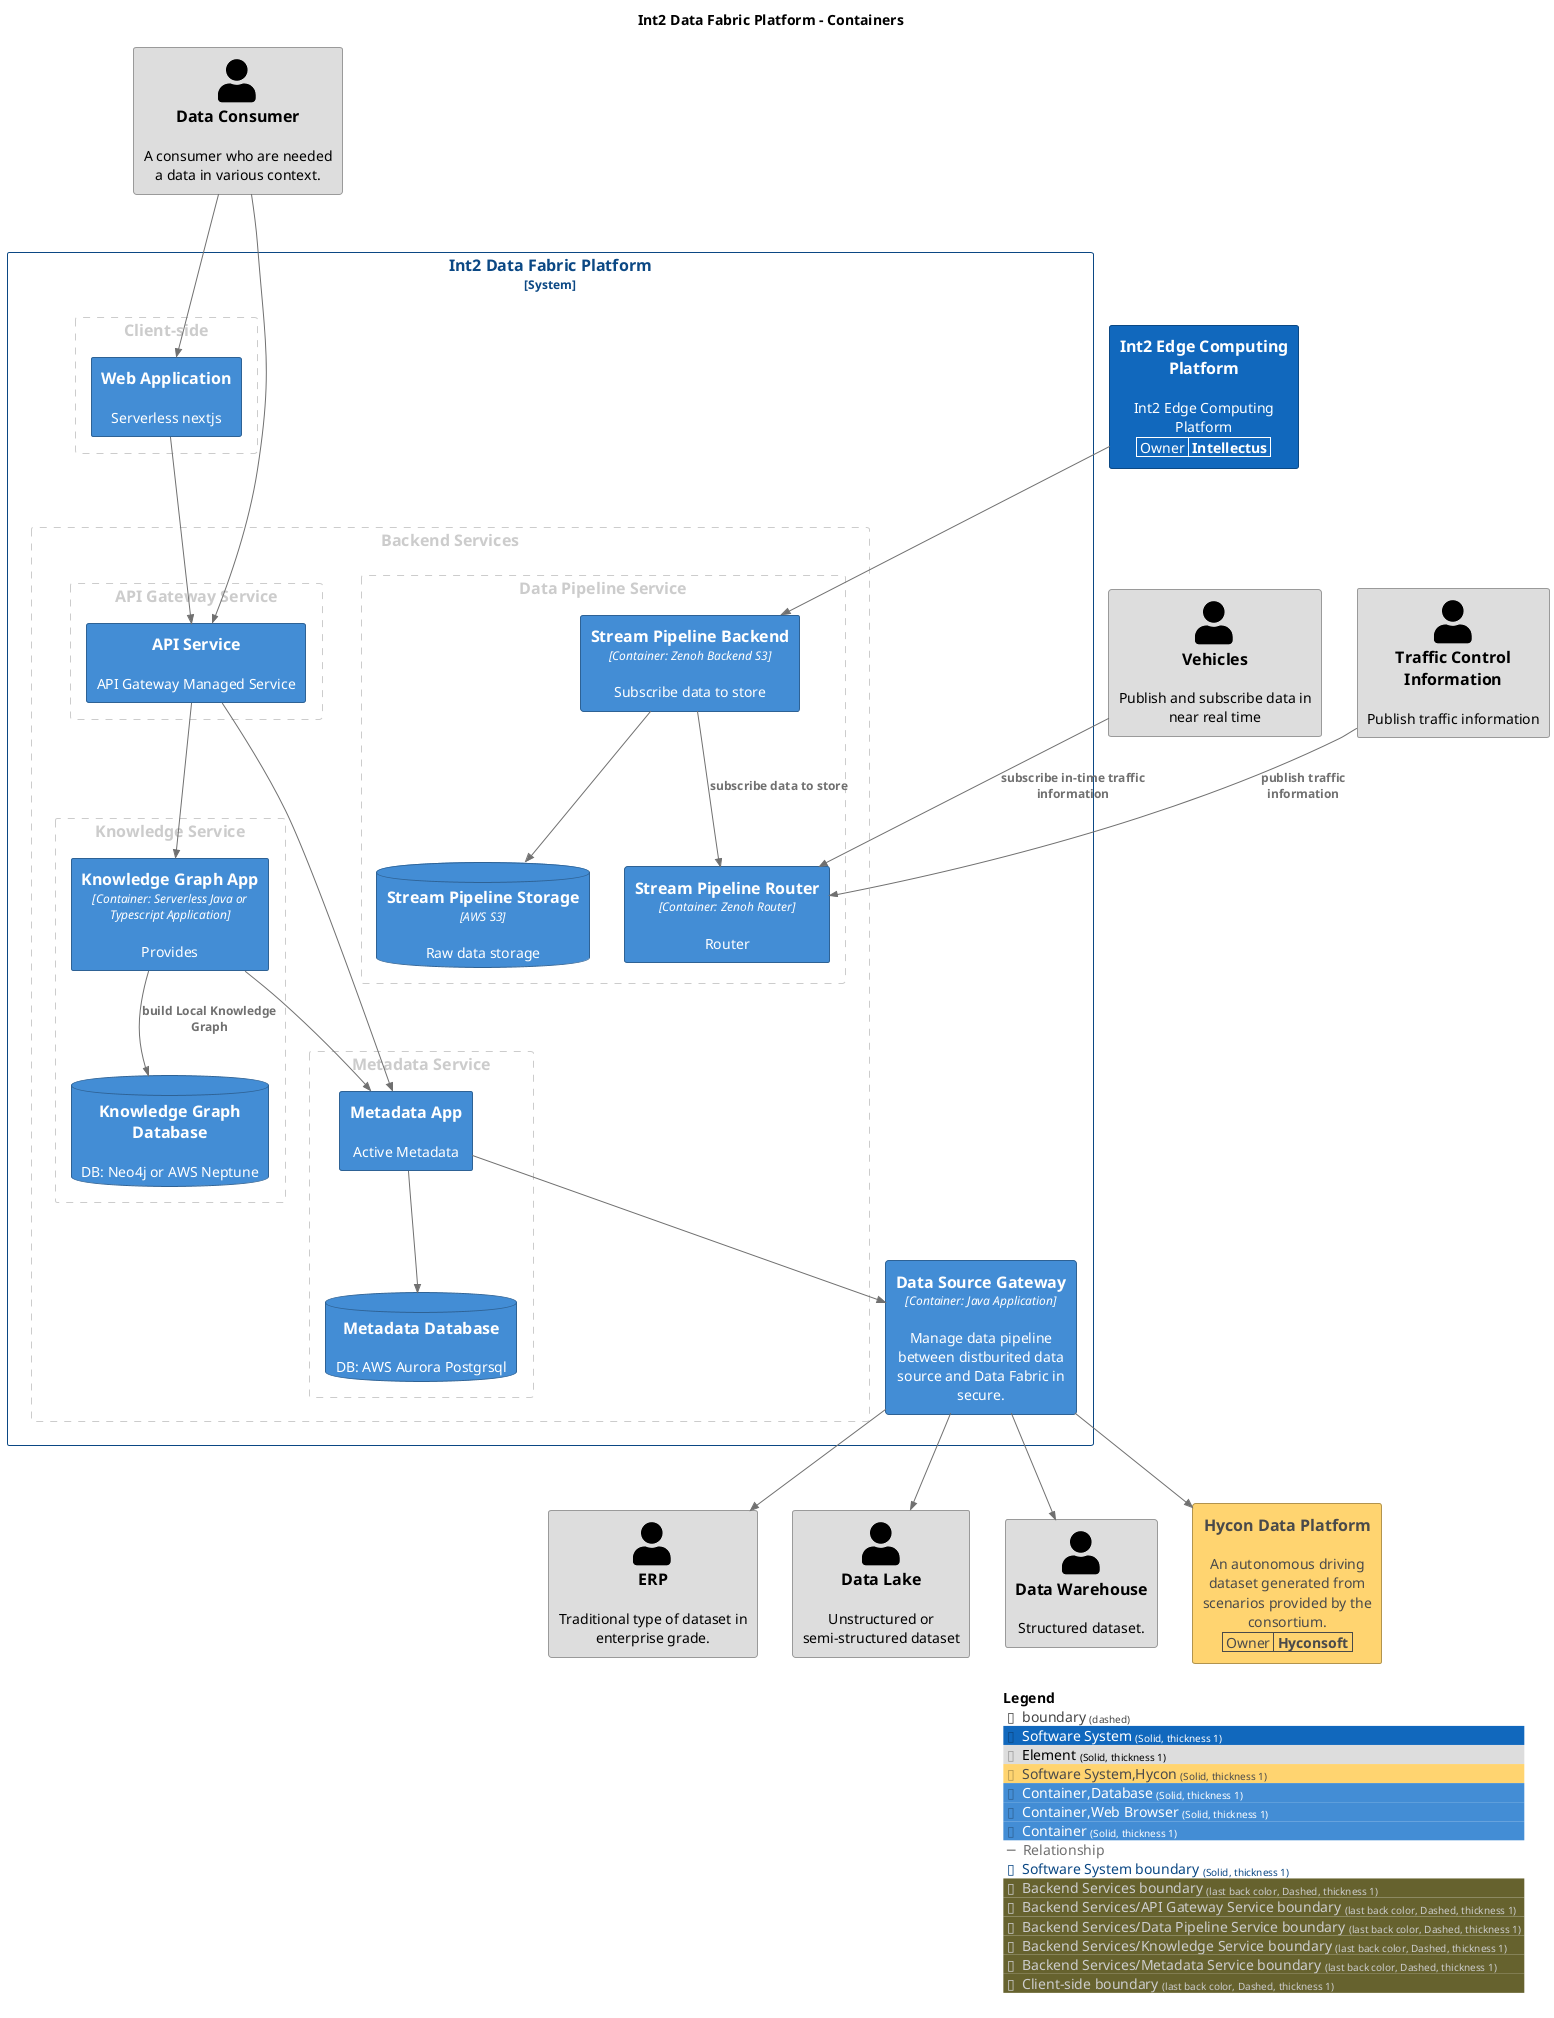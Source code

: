 @startuml
set separator none
title Int2 Data Fabric Platform - Containers

top to bottom direction

!include <C4/C4>
!include <C4/C4_Context>
!include <C4/C4_Container>

AddElementTag("Software System", $bgColor="#1168bd", $borderColor="#0b4884", $fontColor="#ffffff", $sprite="", $shadowing="", $borderStyle="Solid", $borderThickness="1")
AddElementTag("Element", $bgColor="#dddddd", $borderColor="#9a9a9a", $fontColor="#000000", $sprite="", $shadowing="", $borderStyle="Solid", $borderThickness="1")
AddElementTag("Software System,Hycon", $bgColor="#ffd470", $borderColor="#b2944e", $fontColor="#4a4a4a", $sprite="", $shadowing="", $borderStyle="Solid", $borderThickness="1")
AddElementTag("Container,Database", $bgColor="#438dd5", $borderColor="#2e6295", $fontColor="#ffffff", $sprite="", $shadowing="", $borderStyle="Solid", $borderThickness="1")
AddElementTag("Container,Web Browser", $bgColor="#438dd5", $borderColor="#2e6295", $fontColor="#ffffff", $sprite="", $shadowing="", $borderStyle="Solid", $borderThickness="1")
AddElementTag("Container", $bgColor="#438dd5", $borderColor="#2e6295", $fontColor="#ffffff", $sprite="", $shadowing="", $borderStyle="Solid", $borderThickness="1")

AddRelTag("Relationship", $textColor="#707070", $lineColor="#707070", $lineStyle = "")

AddBoundaryTag("Software System", $bgColor="#ffffff", $borderColor="#0b4884", $fontColor="#0b4884", $shadowing="", $borderStyle="Solid", $borderThickness="1")

Person(DataConsumer, "Data Consumer", $descr="A consumer who are needed a data in various context.", $tags="Element", $link="")
Person(ERP, "ERP", $descr="Traditional type of dataset in enterprise grade.", $tags="Element", $link="")
Person(DataLake, "Data Lake", $descr="Unstructured or semi-structured dataset", $tags="Element", $link="")
Person(DataWarehouse, "Data Warehouse", $descr="Structured dataset.", $tags="Element", $link="")
Person(Vehicles, "Vehicles", $descr="Publish and subscribe data in near real time", $tags="Element", $link="")
Person(TrafficControlInformation, "Traffic Control Information", $descr="Publish traffic information", $tags="Element", $link="")
WithoutPropertyHeader()
AddProperty("Owner","Hyconsoft")
System(HyconDataPlatform, "Hycon Data Platform", $descr="An autonomous driving dataset generated from scenarios provided by the consortium.", $tags="Software System,Hycon", $link="")
WithoutPropertyHeader()
AddProperty("Owner","Intellectus")
System(Int2EdgeComputingPlatform, "Int2 Edge Computing Platform", $descr="Int2 Edge Computing Platform", $tags="Software System", $link="")

System_Boundary("Int2DataFabricPlatform_boundary", "Int2 Data Fabric Platform", $tags="Software System") {
  AddBoundaryTag("Backend Services", $borderColor="#cccccc", $fontColor="#cccccc", $borderStyle="Dashed", $borderThickness="1")
  Boundary(group_1, "Backend Services", $tags="Backend Services") {
      AddBoundaryTag("Backend Services/API Gateway Service", $borderColor="#cccccc", $fontColor="#cccccc", $borderStyle="Dashed", $borderThickness="1")
      Boundary(group_2, "API Gateway Service", $tags="Backend Services/API Gateway Service") {
        Container(Int2DataFabricPlatform.APIService, "API Service", $techn="", $descr="API Gateway Managed Service", $tags="Container", $link="")
      }

      AddBoundaryTag("Backend Services/Data Pipeline Service", $borderColor="#cccccc", $fontColor="#cccccc", $borderStyle="Dashed", $borderThickness="1")
      Boundary(group_3, "Data Pipeline Service", $tags="Backend Services/Data Pipeline Service") {
        Container(Int2DataFabricPlatform.StreamPipelineBackend, "Stream Pipeline Backend", $techn="Container: Zenoh Backend S3", $descr="Subscribe data to store", $tags="Container", $link="")
        Container(Int2DataFabricPlatform.StreamPipelineRouter, "Stream Pipeline Router", $techn="Container: Zenoh Router", $descr="Router", $tags="Container", $link="")
        ContainerDb(Int2DataFabricPlatform.StreamPipelineStorage, "Stream Pipeline Storage", $techn="AWS S3", $descr="Raw data storage", $tags="Container,Database", $link="")
      }

      AddBoundaryTag("Backend Services/Knowledge Service", $borderColor="#cccccc", $fontColor="#cccccc", $borderStyle="Dashed", $borderThickness="1")
      Boundary(group_4, "Knowledge Service", $tags="Backend Services/Knowledge Service") {
        Container(Int2DataFabricPlatform.KnowledgeGraphApp, "Knowledge Graph App", $techn="Container: Serverless Java or Typescript Application", $descr="Provides", $tags="Container", $link="")
        ContainerDb(Int2DataFabricPlatform.KnowledgeGraphDatabase, "Knowledge Graph Database", $techn="", $descr="DB: Neo4j or AWS Neptune", $tags="Container,Database", $link="")
      }

      AddBoundaryTag("Backend Services/Metadata Service", $borderColor="#cccccc", $fontColor="#cccccc", $borderStyle="Dashed", $borderThickness="1")
      Boundary(group_5, "Metadata Service", $tags="Backend Services/Metadata Service") {
        Container(Int2DataFabricPlatform.MetadataApp, "Metadata App", $techn="", $descr="Active Metadata", $tags="Container", $link="")
        ContainerDb(Int2DataFabricPlatform.MetadataDatabase, "Metadata Database", $techn="", $descr="DB: AWS Aurora Postgrsql", $tags="Container,Database", $link="")
      }

  }

  AddBoundaryTag("Client-side", $borderColor="#cccccc", $fontColor="#cccccc", $borderStyle="Dashed", $borderThickness="1")
  Boundary(group_6, "Client-side", $tags="Client-side") {
    Container(Int2DataFabricPlatform.WebApplication, "Web Application", $techn="", $descr="Serverless nextjs", $tags="Container,Web Browser", $link="")
  }

  Container(Int2DataFabricPlatform.DataSourceGateway, "Data Source Gateway", $techn="Container: Java Application", $descr="Manage data pipeline between distburited data source and Data Fabric in secure.", $tags="Container", $link="")
}

Rel(Int2DataFabricPlatform.StreamPipelineBackend, Int2DataFabricPlatform.StreamPipelineRouter, "subscribe data to store", $techn="", $tags="Relationship", $link="")
Rel(Int2DataFabricPlatform.StreamPipelineBackend, Int2DataFabricPlatform.StreamPipelineStorage, "", $techn="", $tags="Relationship", $link="")
Rel(TrafficControlInformation, Int2DataFabricPlatform.StreamPipelineRouter, "publish traffic information", $techn="", $tags="Relationship", $link="")
Rel(Int2EdgeComputingPlatform, Int2DataFabricPlatform.StreamPipelineBackend, "", $techn="", $tags="Relationship", $link="")
Rel(Int2DataFabricPlatform.DataSourceGateway, HyconDataPlatform, "", $techn="", $tags="Relationship", $link="")
Rel(DataConsumer, Int2DataFabricPlatform.APIService, "", $techn="", $tags="Relationship", $link="")
Rel(DataConsumer, Int2DataFabricPlatform.WebApplication, "", $techn="", $tags="Relationship", $link="")
Rel(Int2DataFabricPlatform.KnowledgeGraphApp, Int2DataFabricPlatform.KnowledgeGraphDatabase, "build Local Knowledge Graph", $techn="", $tags="Relationship", $link="")
Rel(Int2DataFabricPlatform.KnowledgeGraphApp, Int2DataFabricPlatform.MetadataApp, "", $techn="", $tags="Relationship", $link="")
Rel(Int2DataFabricPlatform.DataSourceGateway, ERP, "", $techn="", $tags="Relationship", $link="")
Rel(Int2DataFabricPlatform.DataSourceGateway, DataLake, "", $techn="", $tags="Relationship", $link="")
Rel(Int2DataFabricPlatform.DataSourceGateway, DataWarehouse, "", $techn="", $tags="Relationship", $link="")
Rel(Vehicles, Int2DataFabricPlatform.StreamPipelineRouter, "subscribe in-time traffic information", $techn="", $tags="Relationship", $link="")
Rel(Int2DataFabricPlatform.MetadataApp, Int2DataFabricPlatform.DataSourceGateway, "", $techn="", $tags="Relationship", $link="")
Rel(Int2DataFabricPlatform.MetadataApp, Int2DataFabricPlatform.MetadataDatabase, "", $techn="", $tags="Relationship", $link="")
Rel(Int2DataFabricPlatform.APIService, Int2DataFabricPlatform.KnowledgeGraphApp, "", $techn="", $tags="Relationship", $link="")
Rel(Int2DataFabricPlatform.APIService, Int2DataFabricPlatform.MetadataApp, "", $techn="", $tags="Relationship", $link="")
Rel(Int2DataFabricPlatform.WebApplication, Int2DataFabricPlatform.APIService, "", $techn="", $tags="Relationship", $link="")

SHOW_LEGEND(true)
@enduml